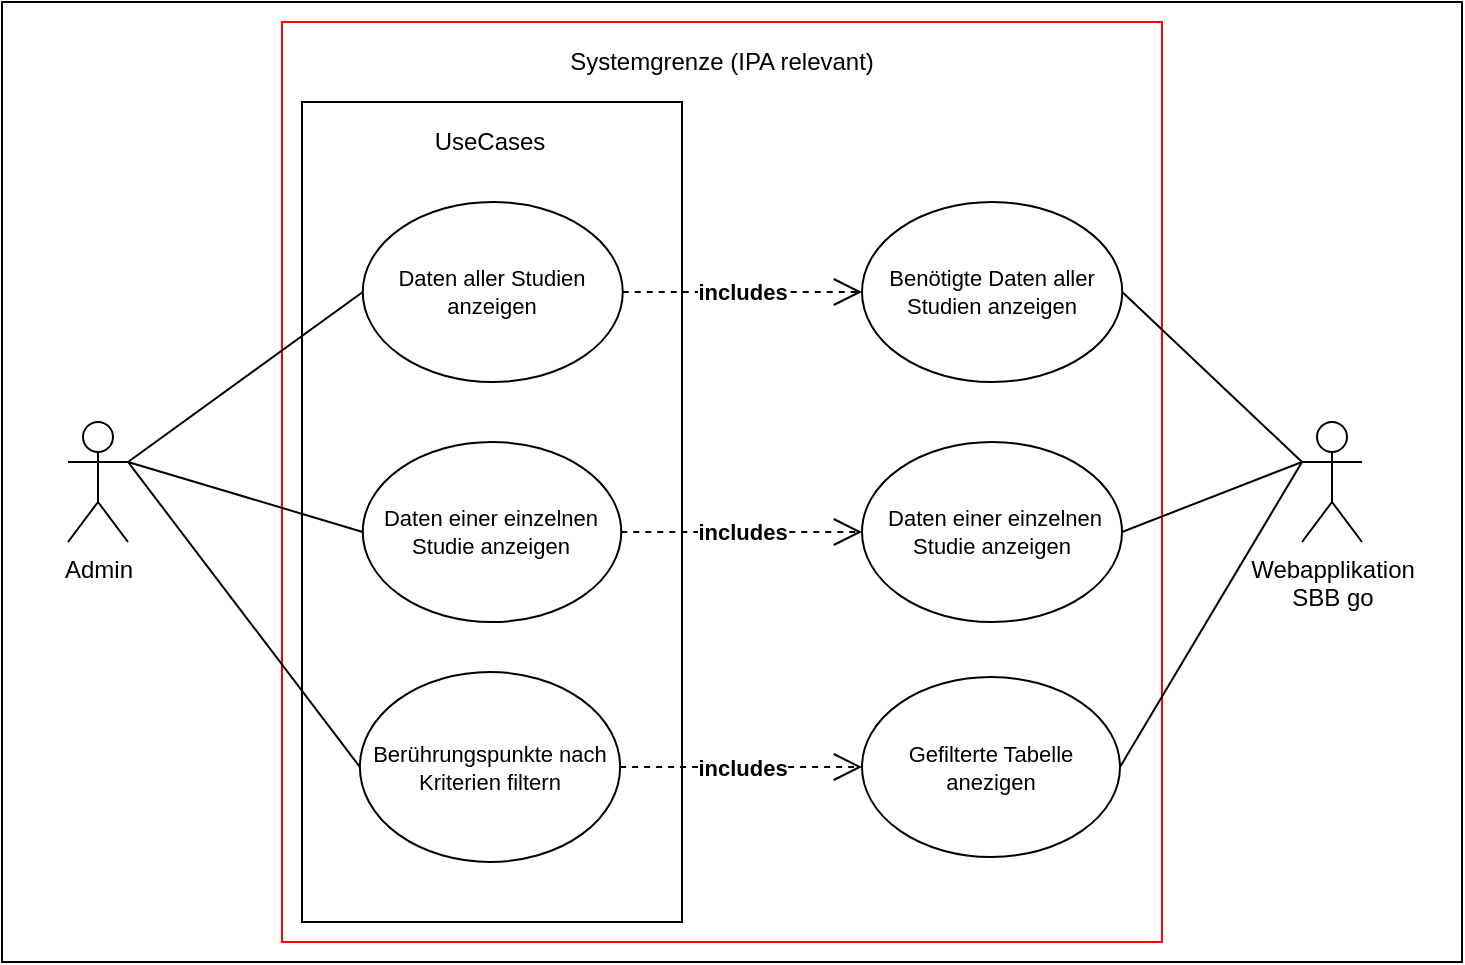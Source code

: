 <mxfile version="14.2.2" type="device"><diagram id="bsbqcgCuiaMRZnbtIuVM" name="Page-1"><mxGraphModel dx="846" dy="730" grid="1" gridSize="10" guides="1" tooltips="1" connect="1" arrows="1" fold="1" page="1" pageScale="1" pageWidth="827" pageHeight="1169" math="0" shadow="0"><root><mxCell id="0"/><mxCell id="1" parent="0"/><mxCell id="Xn0-CHlYJsLcI0zAgUR--1" value="" style="rounded=0;whiteSpace=wrap;html=1;" parent="1" vertex="1"><mxGeometry x="40" y="280" width="730" height="480" as="geometry"/></mxCell><mxCell id="Xn0-CHlYJsLcI0zAgUR--2" value="Admin" style="shape=umlActor;verticalLabelPosition=bottom;verticalAlign=top;html=1;outlineConnect=0;" parent="1" vertex="1"><mxGeometry x="73" y="490" width="30" height="60" as="geometry"/></mxCell><mxCell id="Xn0-CHlYJsLcI0zAgUR--5" value="" style="rounded=0;whiteSpace=wrap;html=1;strokeColor=#FF0000;" parent="1" vertex="1"><mxGeometry x="180" y="290" width="440" height="460" as="geometry"/></mxCell><mxCell id="Xn0-CHlYJsLcI0zAgUR--6" value="Systemgrenze (IPA relevant)" style="text;html=1;strokeColor=none;fillColor=none;align=center;verticalAlign=middle;whiteSpace=wrap;rounded=0;" parent="1" vertex="1"><mxGeometry x="315" y="300" width="170" height="20" as="geometry"/></mxCell><mxCell id="Xn0-CHlYJsLcI0zAgUR--8" value="Webapplikation &lt;br&gt;SBB go" style="shape=umlActor;verticalLabelPosition=bottom;verticalAlign=top;html=1;outlineConnect=0;" parent="1" vertex="1"><mxGeometry x="690" y="490" width="30" height="60" as="geometry"/></mxCell><mxCell id="Xn0-CHlYJsLcI0zAgUR--9" value="" style="rounded=0;whiteSpace=wrap;html=1;" parent="1" vertex="1"><mxGeometry x="190" y="330" width="190" height="410" as="geometry"/></mxCell><mxCell id="Xn0-CHlYJsLcI0zAgUR--10" value="Daten aller Studien anzeigen" style="ellipse;whiteSpace=wrap;html=1;fontSize=11;" parent="1" vertex="1"><mxGeometry x="220.38" y="380" width="130" height="90" as="geometry"/></mxCell><mxCell id="Xn0-CHlYJsLcI0zAgUR--11" value="Daten einer einzelnen Studie anzeigen" style="ellipse;whiteSpace=wrap;html=1;fontSize=11;" parent="1" vertex="1"><mxGeometry x="220.38" y="500" width="129.25" height="90" as="geometry"/></mxCell><mxCell id="Xn0-CHlYJsLcI0zAgUR--12" value="Berührungspunkte nach Kriterien filtern" style="ellipse;whiteSpace=wrap;html=1;fontSize=11;" parent="1" vertex="1"><mxGeometry x="218.94" y="615" width="130.12" height="95" as="geometry"/></mxCell><mxCell id="Xn0-CHlYJsLcI0zAgUR--16" value="" style="endArrow=none;html=1;entryX=0;entryY=0.5;entryDx=0;entryDy=0;exitX=1;exitY=0.333;exitDx=0;exitDy=0;exitPerimeter=0;" parent="1" target="Xn0-CHlYJsLcI0zAgUR--10" edge="1" source="Xn0-CHlYJsLcI0zAgUR--2"><mxGeometry width="50" height="50" relative="1" as="geometry"><mxPoint x="123" y="510" as="sourcePoint"/><mxPoint x="273" y="520" as="targetPoint"/></mxGeometry></mxCell><mxCell id="Xn0-CHlYJsLcI0zAgUR--17" value="" style="endArrow=none;html=1;entryX=0;entryY=0.5;entryDx=0;entryDy=0;exitX=1;exitY=0.333;exitDx=0;exitDy=0;exitPerimeter=0;" parent="1" target="Xn0-CHlYJsLcI0zAgUR--12" edge="1" source="Xn0-CHlYJsLcI0zAgUR--2"><mxGeometry width="50" height="50" relative="1" as="geometry"><mxPoint x="123" y="510" as="sourcePoint"/><mxPoint x="198" y="410" as="targetPoint"/></mxGeometry></mxCell><mxCell id="Xn0-CHlYJsLcI0zAgUR--19" style="edgeStyle=orthogonalEdgeStyle;rounded=0;orthogonalLoop=1;jettySize=auto;html=1;exitX=0.5;exitY=1;exitDx=0;exitDy=0;" parent="1" source="Xn0-CHlYJsLcI0zAgUR--9" target="Xn0-CHlYJsLcI0zAgUR--9" edge="1"><mxGeometry relative="1" as="geometry"/></mxCell><mxCell id="Xn0-CHlYJsLcI0zAgUR--20" value="Benötigte Daten aller Studien anzeigen" style="ellipse;whiteSpace=wrap;html=1;fontSize=11;" parent="1" vertex="1"><mxGeometry x="470" y="380" width="130.12" height="90" as="geometry"/></mxCell><mxCell id="Xn0-CHlYJsLcI0zAgUR--21" value="&amp;nbsp;Daten einer einzelnen Studie anzeigen" style="ellipse;whiteSpace=wrap;html=1;fontSize=11;" parent="1" vertex="1"><mxGeometry x="470" y="500" width="130" height="90" as="geometry"/></mxCell><mxCell id="Xn0-CHlYJsLcI0zAgUR--22" value="Gefilterte Tabelle anezigen" style="ellipse;whiteSpace=wrap;html=1;fontSize=11;" parent="1" vertex="1"><mxGeometry x="470" y="617.5" width="129" height="90" as="geometry"/></mxCell><mxCell id="Xn0-CHlYJsLcI0zAgUR--24" value="&lt;b&gt;includes&lt;/b&gt;" style="endArrow=open;endSize=12;dashed=1;html=1;entryX=0;entryY=0.5;entryDx=0;entryDy=0;exitX=1;exitY=0.5;exitDx=0;exitDy=0;" parent="1" source="Xn0-CHlYJsLcI0zAgUR--10" target="Xn0-CHlYJsLcI0zAgUR--20" edge="1"><mxGeometry width="160" relative="1" as="geometry"><mxPoint x="350" y="390" as="sourcePoint"/><mxPoint x="323" y="550" as="targetPoint"/><Array as="points"/></mxGeometry></mxCell><mxCell id="Xn0-CHlYJsLcI0zAgUR--25" value="&lt;b&gt;includes&lt;/b&gt;" style="endArrow=open;endSize=12;dashed=1;html=1;entryX=0;entryY=0.5;entryDx=0;entryDy=0;exitX=1;exitY=0.5;exitDx=0;exitDy=0;" parent="1" source="Xn0-CHlYJsLcI0zAgUR--11" target="Xn0-CHlYJsLcI0zAgUR--21" edge="1"><mxGeometry width="160" relative="1" as="geometry"><mxPoint x="355" y="400" as="sourcePoint"/><mxPoint x="471" y="400" as="targetPoint"/><Array as="points"/></mxGeometry></mxCell><mxCell id="Xn0-CHlYJsLcI0zAgUR--26" value="&lt;b&gt;includes&lt;/b&gt;" style="endArrow=open;endSize=12;dashed=1;html=1;entryX=0;entryY=0.5;entryDx=0;entryDy=0;exitX=1;exitY=0.5;exitDx=0;exitDy=0;" parent="1" source="Xn0-CHlYJsLcI0zAgUR--12" target="Xn0-CHlYJsLcI0zAgUR--22" edge="1"><mxGeometry width="160" relative="1" as="geometry"><mxPoint x="354" y="520" as="sourcePoint"/><mxPoint x="470" y="520" as="targetPoint"/><Array as="points"/></mxGeometry></mxCell><mxCell id="Xn0-CHlYJsLcI0zAgUR--27" value="" style="endArrow=none;html=1;entryX=1;entryY=0.5;entryDx=0;entryDy=0;" parent="1" target="Xn0-CHlYJsLcI0zAgUR--20" edge="1"><mxGeometry width="50" height="50" relative="1" as="geometry"><mxPoint x="690" y="510" as="sourcePoint"/><mxPoint x="235" y="400" as="targetPoint"/></mxGeometry></mxCell><mxCell id="Xn0-CHlYJsLcI0zAgUR--28" value="" style="endArrow=none;html=1;exitX=1;exitY=0.5;exitDx=0;exitDy=0;entryX=0;entryY=0.333;entryDx=0;entryDy=0;entryPerimeter=0;" parent="1" source="Xn0-CHlYJsLcI0zAgUR--22" edge="1" target="Xn0-CHlYJsLcI0zAgUR--8"><mxGeometry width="50" height="50" relative="1" as="geometry"><mxPoint x="660" y="510" as="sourcePoint"/><mxPoint x="650" y="510" as="targetPoint"/></mxGeometry></mxCell><mxCell id="Xn0-CHlYJsLcI0zAgUR--29" value="" style="endArrow=none;html=1;exitX=1;exitY=0.5;exitDx=0;exitDy=0;entryX=0;entryY=0.333;entryDx=0;entryDy=0;entryPerimeter=0;" parent="1" source="Xn0-CHlYJsLcI0zAgUR--21" edge="1" target="Xn0-CHlYJsLcI0zAgUR--8"><mxGeometry width="50" height="50" relative="1" as="geometry"><mxPoint x="133" y="520" as="sourcePoint"/><mxPoint x="650" y="510" as="targetPoint"/></mxGeometry></mxCell><mxCell id="ONUkBdN6K0TY6xN28VVB-1" value="UseCases" style="text;html=1;strokeColor=none;fillColor=none;align=center;verticalAlign=middle;whiteSpace=wrap;rounded=0;" vertex="1" parent="1"><mxGeometry x="199" y="340" width="170" height="20" as="geometry"/></mxCell><mxCell id="ONUkBdN6K0TY6xN28VVB-3" value="" style="endArrow=none;html=1;entryX=0;entryY=0.5;entryDx=0;entryDy=0;exitX=1;exitY=0.333;exitDx=0;exitDy=0;exitPerimeter=0;" edge="1" parent="1" source="Xn0-CHlYJsLcI0zAgUR--2" target="Xn0-CHlYJsLcI0zAgUR--11"><mxGeometry width="50" height="50" relative="1" as="geometry"><mxPoint x="150" y="540" as="sourcePoint"/><mxPoint x="234.5" y="430" as="targetPoint"/></mxGeometry></mxCell></root></mxGraphModel></diagram></mxfile>